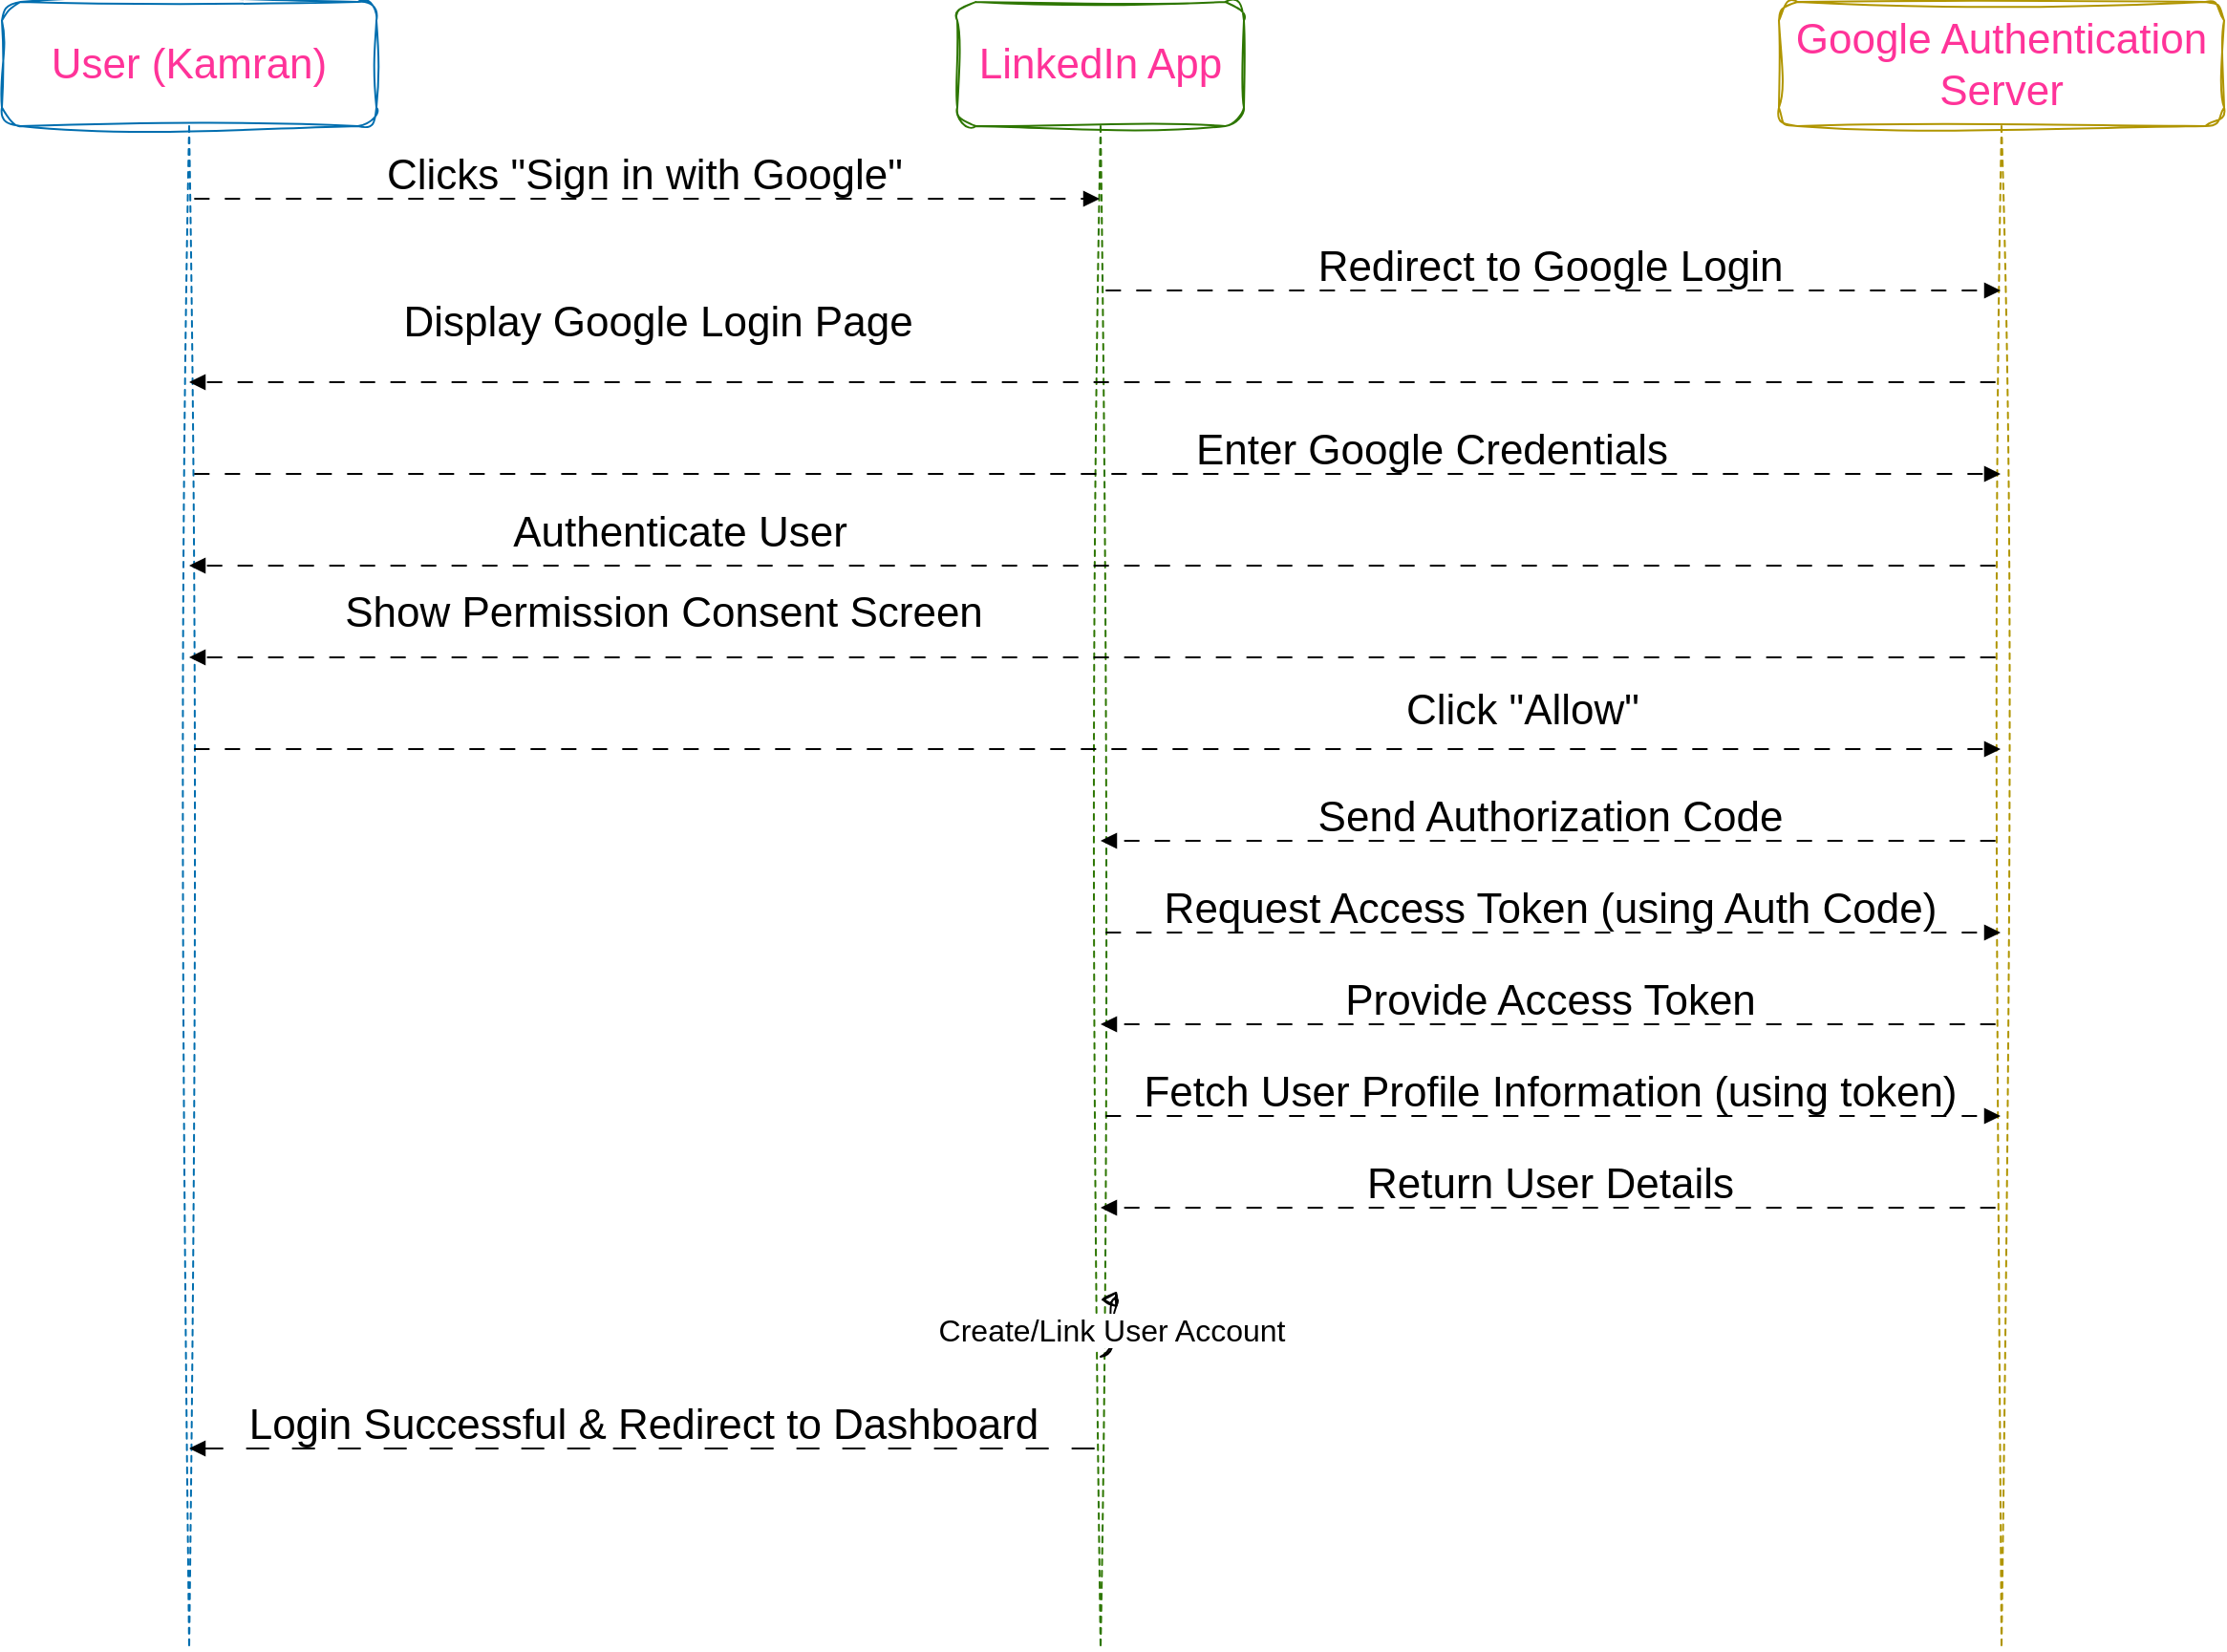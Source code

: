 <mxfile version="26.2.2">
  <diagram name="Page-1" id="cSwm-bjFqKF7OIcFh5Bn">
    <mxGraphModel dx="1904" dy="1339" grid="0" gridSize="10" guides="1" tooltips="1" connect="1" arrows="1" fold="1" page="1" pageScale="1" pageWidth="1300" pageHeight="1300" math="0" shadow="0">
      <root>
        <mxCell id="0" />
        <mxCell id="1" parent="0" />
        <mxCell id="sLWDrf7MBII8XvQavuru-1" value="User (Kamran)" style="shape=umlLifeline;perimeter=lifelinePerimeter;whiteSpace=wrap;container=1;dropTarget=0;collapsible=0;recursiveResize=0;outlineConnect=0;portConstraint=eastwest;newEdgeStyle={&quot;edgeStyle&quot;:&quot;elbowEdgeStyle&quot;,&quot;elbow&quot;:&quot;vertical&quot;,&quot;curved&quot;:0,&quot;rounded&quot;:0};size=65;fontSize=22;fillColor=none;fontColor=#FF3399;strokeColor=#006EAF;rounded=1;sketch=1;curveFitting=1;jiggle=2;" vertex="1" parent="1">
          <mxGeometry x="69" y="219" width="196" height="862" as="geometry" />
        </mxCell>
        <mxCell id="sLWDrf7MBII8XvQavuru-2" value="LinkedIn App" style="shape=umlLifeline;perimeter=lifelinePerimeter;whiteSpace=wrap;container=1;dropTarget=0;collapsible=0;recursiveResize=0;outlineConnect=0;portConstraint=eastwest;newEdgeStyle={&quot;edgeStyle&quot;:&quot;elbowEdgeStyle&quot;,&quot;elbow&quot;:&quot;vertical&quot;,&quot;curved&quot;:0,&quot;rounded&quot;:0};size=65;fontSize=22;sketch=1;curveFitting=1;jiggle=2;rounded=1;fillColor=none;fontColor=#FF3399;strokeColor=#2D7600;" vertex="1" parent="1">
          <mxGeometry x="569" y="219" width="150" height="862" as="geometry" />
        </mxCell>
        <mxCell id="sLWDrf7MBII8XvQavuru-3" value="Google Authentication Server" style="shape=umlLifeline;perimeter=lifelinePerimeter;whiteSpace=wrap;container=1;dropTarget=0;collapsible=0;recursiveResize=0;outlineConnect=0;portConstraint=eastwest;newEdgeStyle={&quot;edgeStyle&quot;:&quot;elbowEdgeStyle&quot;,&quot;elbow&quot;:&quot;vertical&quot;,&quot;curved&quot;:0,&quot;rounded&quot;:0};size=65;fontSize=22;rounded=1;sketch=1;curveFitting=1;jiggle=2;fillColor=none;fontColor=#FF3399;strokeColor=#B09500;" vertex="1" parent="1">
          <mxGeometry x="999" y="219" width="233" height="862" as="geometry" />
        </mxCell>
        <mxCell id="sLWDrf7MBII8XvQavuru-4" value="Clicks &quot;Sign in with Google&quot;" style="verticalAlign=bottom;edgeStyle=elbowEdgeStyle;elbow=vertical;curved=0;rounded=0;endArrow=block;fontSize=22;shadow=0;flowAnimation=1;" edge="1" parent="1" source="sLWDrf7MBII8XvQavuru-1" target="sLWDrf7MBII8XvQavuru-2">
          <mxGeometry relative="1" as="geometry">
            <Array as="points">
              <mxPoint x="420" y="322" />
            </Array>
          </mxGeometry>
        </mxCell>
        <mxCell id="sLWDrf7MBII8XvQavuru-5" value="Redirect to Google Login" style="verticalAlign=bottom;edgeStyle=elbowEdgeStyle;elbow=vertical;curved=0;rounded=0;endArrow=block;fontSize=22;flowAnimation=1;" edge="1" parent="1" source="sLWDrf7MBII8XvQavuru-2" target="sLWDrf7MBII8XvQavuru-3">
          <mxGeometry relative="1" as="geometry">
            <Array as="points">
              <mxPoint x="751" y="370" />
            </Array>
          </mxGeometry>
        </mxCell>
        <mxCell id="sLWDrf7MBII8XvQavuru-6" value="Display Google Login Page" style="verticalAlign=bottom;edgeStyle=elbowEdgeStyle;elbow=vertical;curved=0;rounded=0;endArrow=block;fontSize=22;shadow=0;flowAnimation=1;" edge="1" parent="1" source="sLWDrf7MBII8XvQavuru-3" target="sLWDrf7MBII8XvQavuru-1">
          <mxGeometry x="0.482" y="-19" relative="1" as="geometry">
            <Array as="points">
              <mxPoint x="566" y="418" />
            </Array>
            <mxPoint as="offset" />
          </mxGeometry>
        </mxCell>
        <mxCell id="sLWDrf7MBII8XvQavuru-7" value="Enter Google Credentials" style="verticalAlign=bottom;edgeStyle=elbowEdgeStyle;elbow=vertical;curved=0;rounded=0;endArrow=block;fontSize=22;flowAnimation=1;" edge="1" parent="1" source="sLWDrf7MBII8XvQavuru-1" target="sLWDrf7MBII8XvQavuru-3">
          <mxGeometry x="0.372" relative="1" as="geometry">
            <Array as="points">
              <mxPoint x="563" y="466" />
            </Array>
            <mxPoint as="offset" />
          </mxGeometry>
        </mxCell>
        <mxCell id="sLWDrf7MBII8XvQavuru-8" value="Authenticate User" style="verticalAlign=bottom;edgeStyle=elbowEdgeStyle;elbow=vertical;curved=0;rounded=0;dashed=1;dashPattern=8 8;endArrow=block;fontSize=22;shadow=0;flowAnimation=1;" edge="1" parent="1" source="sLWDrf7MBII8XvQavuru-3" target="sLWDrf7MBII8XvQavuru-1">
          <mxGeometry x="0.458" y="-5" relative="1" as="geometry">
            <Array as="points">
              <mxPoint x="566" y="514" />
            </Array>
            <mxPoint as="offset" />
          </mxGeometry>
        </mxCell>
        <mxCell id="sLWDrf7MBII8XvQavuru-9" value="Show Permission Consent Screen" style="verticalAlign=bottom;edgeStyle=elbowEdgeStyle;elbow=vertical;curved=0;rounded=0;endArrow=block;fontSize=22;shadow=0;flowAnimation=1;" edge="1" parent="1" source="sLWDrf7MBII8XvQavuru-3" target="sLWDrf7MBII8XvQavuru-1">
          <mxGeometry x="0.476" y="-11" relative="1" as="geometry">
            <Array as="points">
              <mxPoint x="566" y="562" />
            </Array>
            <mxPoint as="offset" />
          </mxGeometry>
        </mxCell>
        <mxCell id="sLWDrf7MBII8XvQavuru-10" value="Click &quot;Allow&quot;" style="verticalAlign=bottom;edgeStyle=elbowEdgeStyle;elbow=vertical;curved=0;rounded=0;endArrow=block;fontSize=22;shadow=0;flowAnimation=1;" edge="1" parent="1" source="sLWDrf7MBII8XvQavuru-1" target="sLWDrf7MBII8XvQavuru-3">
          <mxGeometry x="0.473" y="8" relative="1" as="geometry">
            <Array as="points">
              <mxPoint x="563" y="610" />
            </Array>
            <mxPoint as="offset" />
          </mxGeometry>
        </mxCell>
        <mxCell id="sLWDrf7MBII8XvQavuru-11" value="Send Authorization Code" style="verticalAlign=bottom;edgeStyle=elbowEdgeStyle;elbow=vertical;curved=0;rounded=0;endArrow=block;fontSize=22;shadow=0;flowAnimation=1;" edge="1" parent="1" source="sLWDrf7MBII8XvQavuru-3" target="sLWDrf7MBII8XvQavuru-2">
          <mxGeometry relative="1" as="geometry">
            <Array as="points">
              <mxPoint x="754" y="658" />
            </Array>
          </mxGeometry>
        </mxCell>
        <mxCell id="sLWDrf7MBII8XvQavuru-12" value="Request Access Token (using Auth Code)" style="verticalAlign=bottom;edgeStyle=elbowEdgeStyle;elbow=vertical;curved=0;rounded=0;endArrow=block;fontSize=22;shadow=0;flowAnimation=1;" edge="1" parent="1" source="sLWDrf7MBII8XvQavuru-2" target="sLWDrf7MBII8XvQavuru-3">
          <mxGeometry relative="1" as="geometry">
            <Array as="points">
              <mxPoint x="751" y="706" />
            </Array>
          </mxGeometry>
        </mxCell>
        <mxCell id="sLWDrf7MBII8XvQavuru-13" value="Provide Access Token" style="verticalAlign=bottom;edgeStyle=elbowEdgeStyle;elbow=vertical;curved=0;rounded=0;dashed=1;dashPattern=8 8;endArrow=block;fontSize=22;shadow=0;flowAnimation=1;" edge="1" parent="1" source="sLWDrf7MBII8XvQavuru-3" target="sLWDrf7MBII8XvQavuru-2">
          <mxGeometry relative="1" as="geometry">
            <Array as="points">
              <mxPoint x="754" y="754" />
            </Array>
          </mxGeometry>
        </mxCell>
        <mxCell id="sLWDrf7MBII8XvQavuru-14" value="Fetch User Profile Information (using token)" style="verticalAlign=bottom;edgeStyle=elbowEdgeStyle;elbow=vertical;curved=0;rounded=0;endArrow=block;fontSize=22;shadow=0;flowAnimation=1;" edge="1" parent="1" source="sLWDrf7MBII8XvQavuru-2" target="sLWDrf7MBII8XvQavuru-3">
          <mxGeometry relative="1" as="geometry">
            <Array as="points">
              <mxPoint x="751" y="802" />
            </Array>
          </mxGeometry>
        </mxCell>
        <mxCell id="sLWDrf7MBII8XvQavuru-15" value="Return User Details" style="verticalAlign=bottom;edgeStyle=elbowEdgeStyle;elbow=vertical;curved=0;rounded=0;dashed=1;dashPattern=8 8;endArrow=block;fontSize=22;shadow=0;flowAnimation=1;" edge="1" parent="1" source="sLWDrf7MBII8XvQavuru-3" target="sLWDrf7MBII8XvQavuru-2">
          <mxGeometry relative="1" as="geometry">
            <Array as="points">
              <mxPoint x="754" y="850" />
            </Array>
          </mxGeometry>
        </mxCell>
        <mxCell id="sLWDrf7MBII8XvQavuru-16" value="Create/Link User Account" style="curved=1;endArrow=block;rounded=0;fontSize=16;sketch=1;curveFitting=1;jiggle=2;" edge="1" parent="1" source="sLWDrf7MBII8XvQavuru-2" target="sLWDrf7MBII8XvQavuru-2">
          <mxGeometry relative="1" as="geometry">
            <Array as="points">
              <mxPoint x="650" y="928" />
              <mxPoint x="650" y="898" />
            </Array>
          </mxGeometry>
        </mxCell>
        <mxCell id="sLWDrf7MBII8XvQavuru-17" value="Login Successful &amp; Redirect to Dashboard" style="verticalAlign=bottom;edgeStyle=elbowEdgeStyle;elbow=vertical;curved=0;rounded=0;dashed=1;dashPattern=12 12;endArrow=block;fontSize=22;shadow=0;flowAnimation=1;" edge="1" parent="1" source="sLWDrf7MBII8XvQavuru-2" target="sLWDrf7MBII8XvQavuru-1">
          <mxGeometry relative="1" as="geometry">
            <Array as="points">
              <mxPoint x="423" y="976" />
            </Array>
          </mxGeometry>
        </mxCell>
      </root>
    </mxGraphModel>
  </diagram>
</mxfile>
